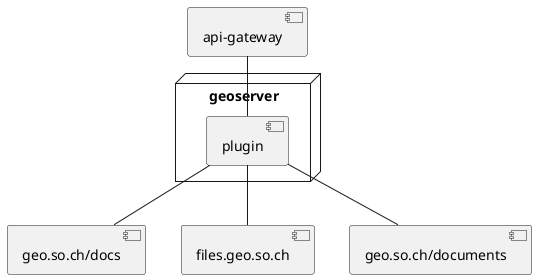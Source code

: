 @startuml

component "api-gateway" as gate

node geoserver as gs {
  component plugin as plug
}

component "geo.so.ch/docs" as docs
component "files.geo.so.ch" as geo
component "geo.so.ch/documents" as rep

gate -- plug
plug -- docs
plug -- geo
plug -- rep

@enduml